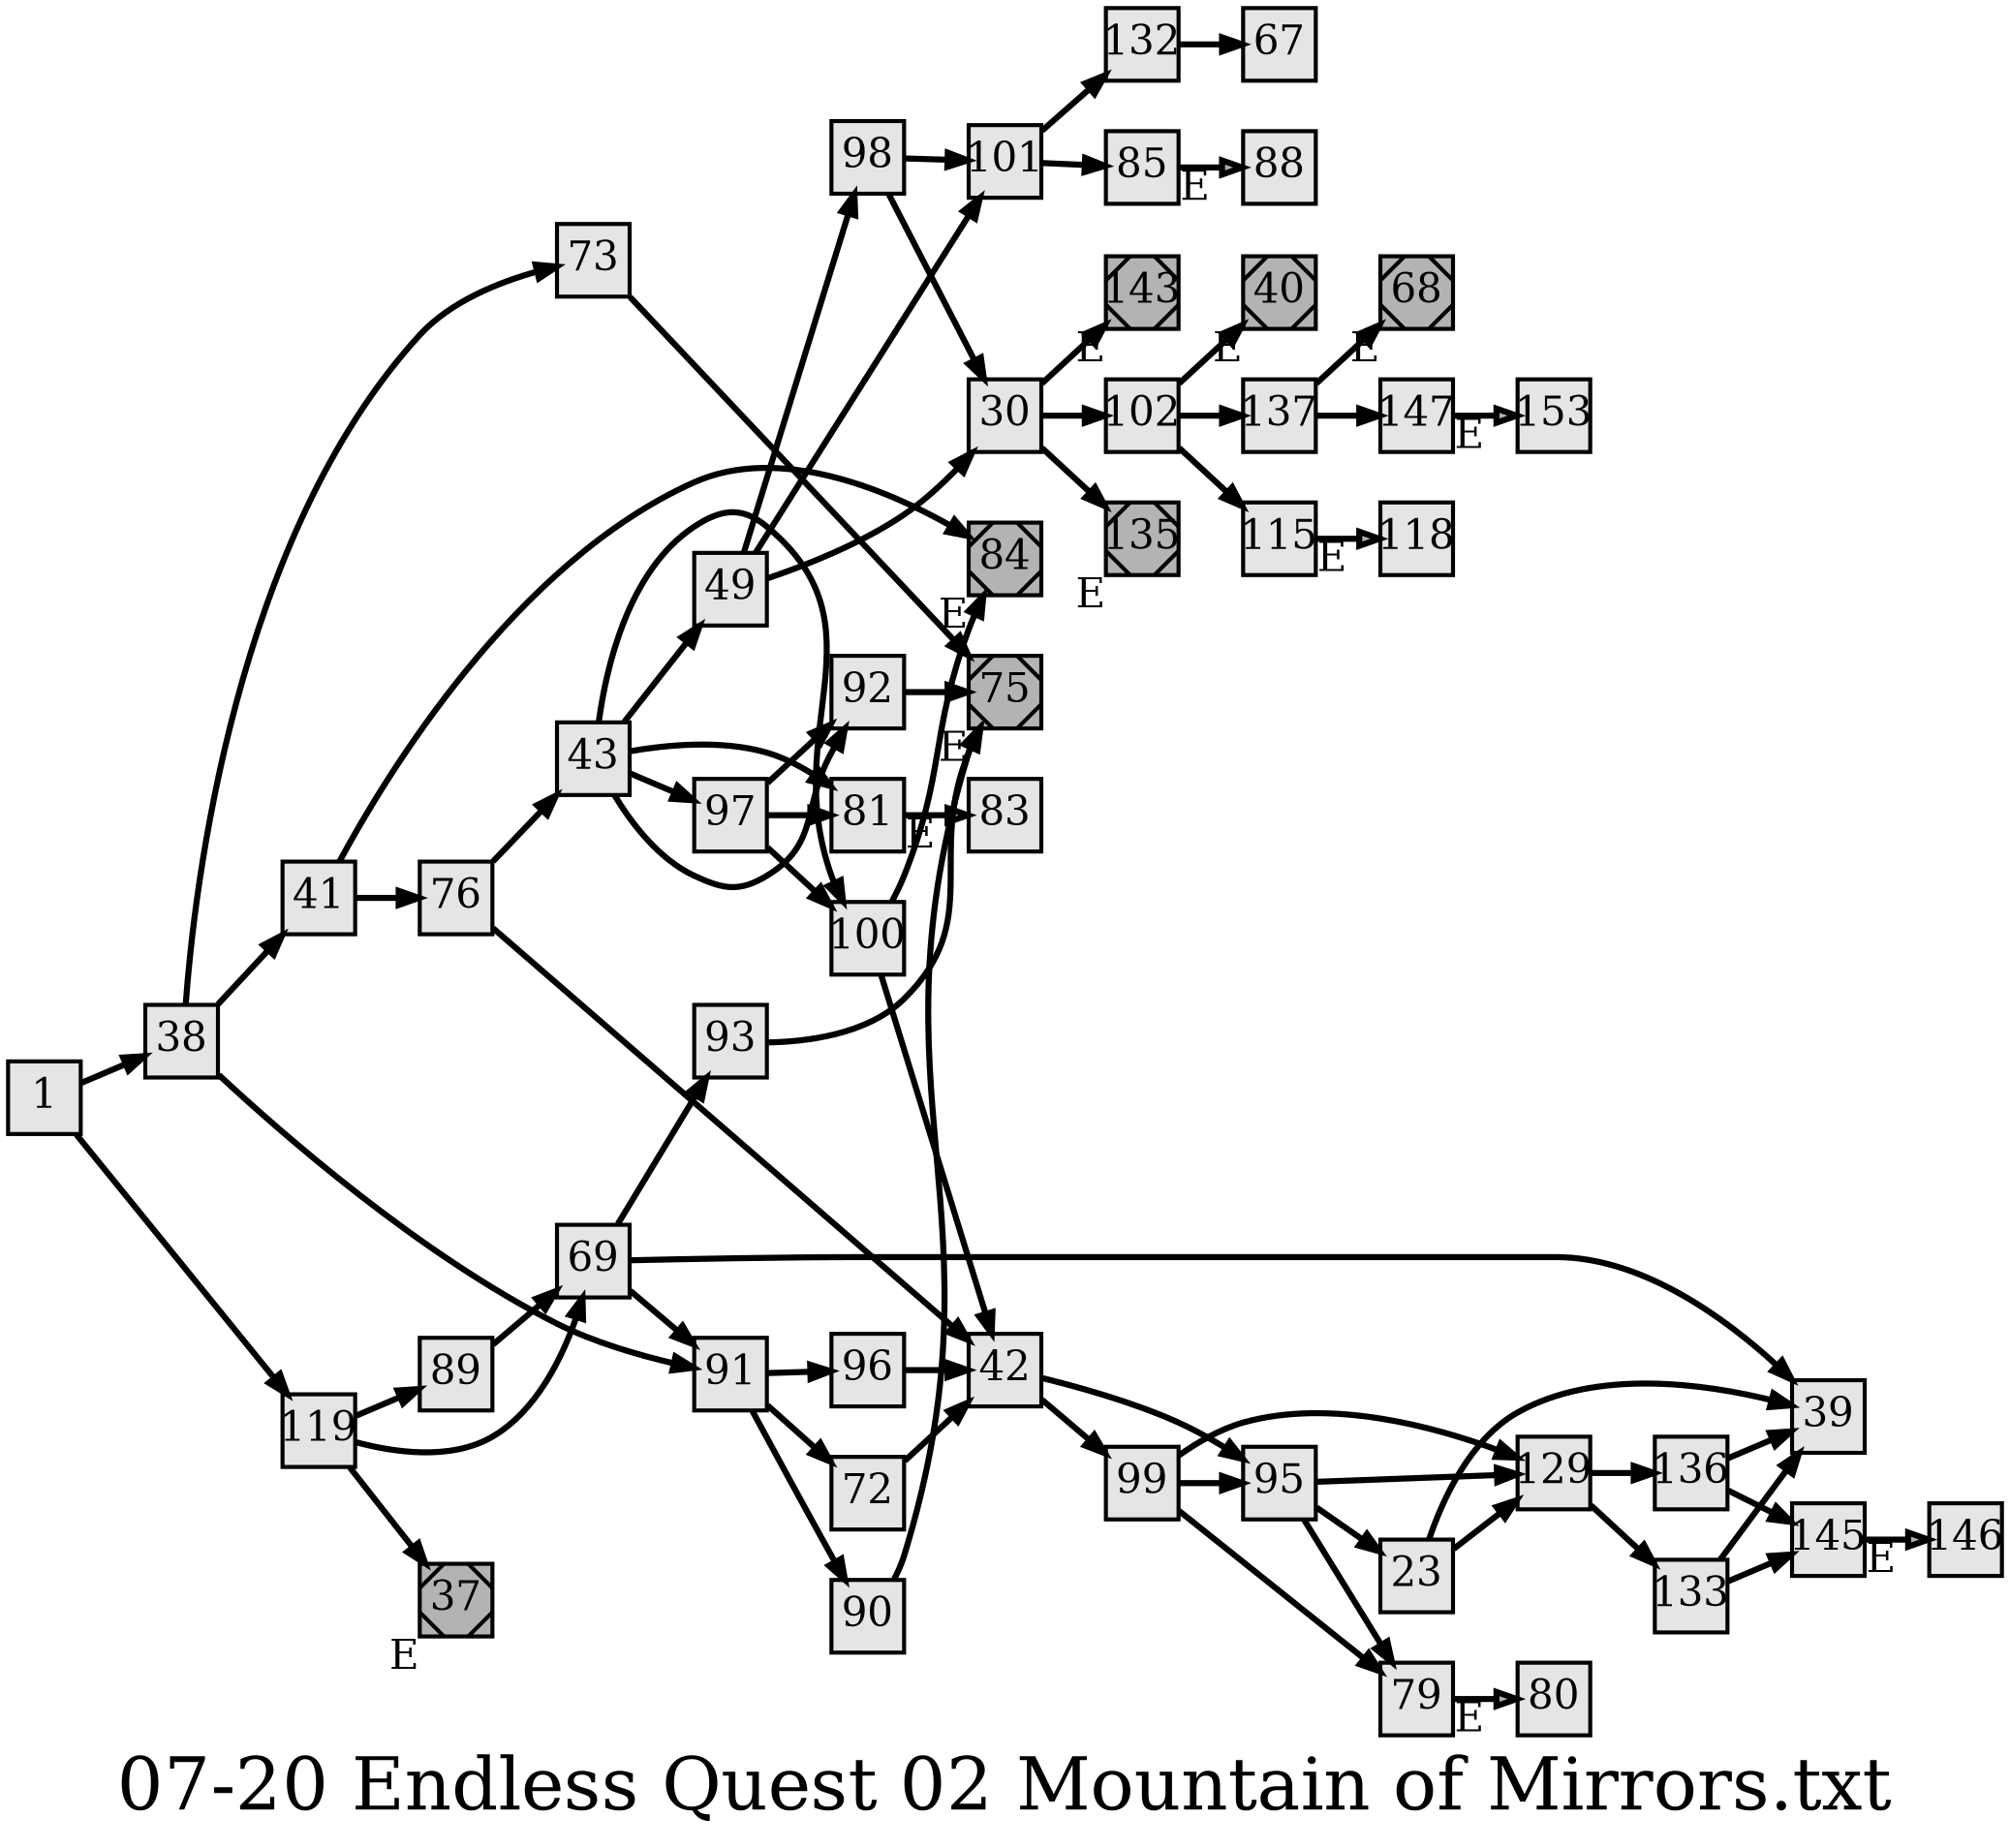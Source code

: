 digraph g{
  graph [ label="07-20 Endless Quest 02 Mountain of Mirrors.txt" rankdir=LR, ordering=out, fontsize=36, nodesep="0.35", ranksep="0.45"];
  node  [shape=rect, penwidth=2, fontsize=20, style=filled, fillcolor=grey90, margin="0,0", labelfloat=true, regular=true, fixedsize=true];
  edge  [labelfloat=true, penwidth=3, fontsize=12];

  1 -> 38;
  1 -> 119;
  23 -> 39;
  23 -> 129;
  30 -> 143;
  30 -> 102;
  30 -> 135;
  37	[ xlabel="E", shape=Msquare, fontsize=20, fillcolor=grey70 ];
  38 -> 73;
  38 -> 41;
  38 -> 91;
  40	[ xlabel="E", shape=Msquare, fontsize=20, fillcolor=grey70 ];
  41 -> 84;
  41 -> 76;
  42 -> 95;
  42 -> 99;
  43 -> 100;
  43 -> 49;
  43 -> 81;
  43 -> 97;
  43 -> 92;
  49 -> 98;
  49 -> 101;
  49 -> 30;
  68	[ xlabel="E", shape=Msquare, fontsize=20, fillcolor=grey70 ];
  69 -> 93;
  69 -> 39;
  69 -> 91;
  72 -> 42;
  73 -> 75;
  75	[ xlabel="E", shape=Msquare, fontsize=20, fillcolor=grey70 ];
  76 -> 43;
  76 -> 42;
  79 -> 80	[ xlabel="E", shape=Msquare, fontsize=20, fillcolor=grey70 ];
  81 -> 83	[ xlabel="E", shape=Msquare, fontsize=20, fillcolor=grey70 ];
  84	[ xlabel="E", shape=Msquare, fontsize=20, fillcolor=grey70 ];
  85 -> 88	[ xlabel="E", shape=Msquare, fontsize=20, fillcolor=grey70 ];
  89 -> 69;
  90 -> 75;
  91 -> 96;
  91 -> 72;
  91 -> 90;
  92 -> 75;
  93 -> 75;
  95 -> 129;
  95 -> 23;
  95 -> 79;
  96 -> 42;
  97 -> 92;
  97 -> 81;
  97 -> 100;
  98 -> 101;
  98 -> 30;
  99 -> 129;
  99 -> 95;
  99 -> 79;
  100 -> 42;
  100 -> 84;
  101 -> 132;
  101 -> 85;
  102 -> 40;
  102 -> 137;
  102 -> 115;
  115 -> 118	[ xlabel="E", shape=Msquare, fontsize=20, fillcolor=grey70 ];
  119 -> 89;
  119 -> 69;
  119 -> 37;
  129 -> 136;
  129 -> 133;
  132 -> 67;
  133 -> 39;
  133 -> 145;
  135	[ xlabel="E", shape=Msquare, fontsize=20, fillcolor=grey70 ];
  136 -> 39;
  136 -> 145;
  137 -> 68;
  137 -> 147;
  143	[ xlabel="E", shape=Msquare, fontsize=20, fillcolor=grey70 ];
  145 -> 146	[ xlabel="E", shape=Msquare, fontsize=20, fillcolor=grey70 ];
  147 -> 153	[ xlabel="E", shape=Msquare, fontsize=20, fillcolor=grey70 ];
}

